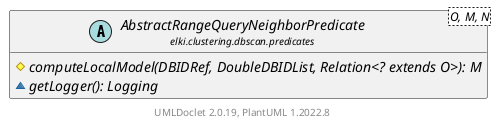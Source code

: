 @startuml
    remove .*\.(Instance|Par|Parameterizer|Factory)$
    set namespaceSeparator none
    hide empty fields
    hide empty methods

    abstract class "<size:14>AbstractRangeQueryNeighborPredicate.Instance\n<size:10>elki.clustering.dbscan.predicates" as elki.clustering.dbscan.predicates.AbstractRangeQueryNeighborPredicate.Instance<N, M> [[AbstractRangeQueryNeighborPredicate.Instance.html]] {
        #ids: DBIDs
        #storage: DataStore<M>
        +Instance(DBIDs, DataStore<M>)
        +getIDs(): DBIDs
    }

    interface "<size:14>NeighborPredicate.Instance\n<size:10>elki.clustering.dbscan.predicates" as elki.clustering.dbscan.predicates.NeighborPredicate.Instance<N> [[NeighborPredicate.Instance.html]] {
        {abstract} +getNeighbors(DBIDRef): N
        {abstract} +getIDs(): DBIDs
        {abstract} +iterDBIDs(N): DBIDIter
    }
    abstract class "<size:14>AbstractRangeQueryNeighborPredicate\n<size:10>elki.clustering.dbscan.predicates" as elki.clustering.dbscan.predicates.AbstractRangeQueryNeighborPredicate<O, M, N> [[AbstractRangeQueryNeighborPredicate.html]] {
        {abstract} #computeLocalModel(DBIDRef, DoubleDBIDList, Relation<? extends O>): M
        {abstract} ~getLogger(): Logging
    }

    elki.clustering.dbscan.predicates.NeighborPredicate.Instance <|.. elki.clustering.dbscan.predicates.AbstractRangeQueryNeighborPredicate.Instance
    elki.clustering.dbscan.predicates.AbstractRangeQueryNeighborPredicate +-- elki.clustering.dbscan.predicates.AbstractRangeQueryNeighborPredicate.Instance

    center footer UMLDoclet 2.0.19, PlantUML 1.2022.8
@enduml
